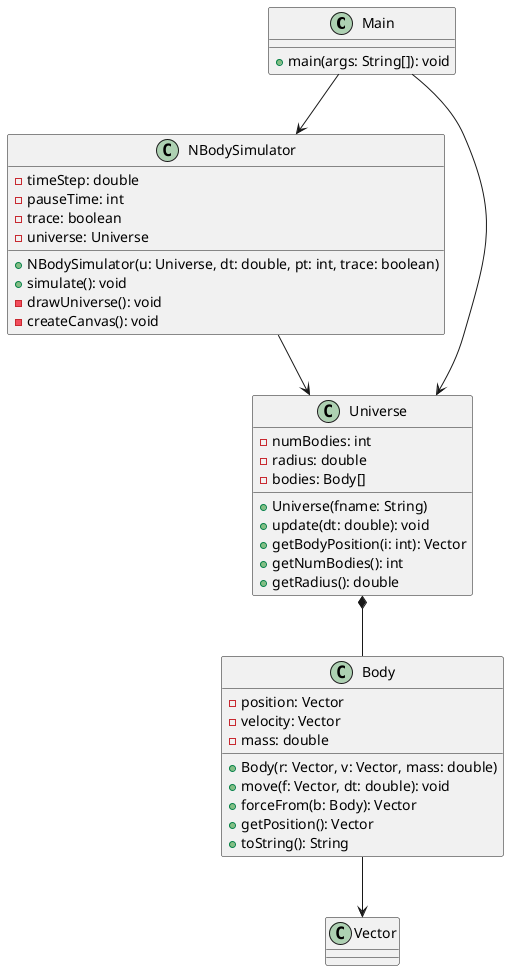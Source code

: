 @startuml
class Main {
  + main(args: String[]): void
}

class NBodySimulator {
  - timeStep: double
  - pauseTime: int
  - trace: boolean
  - universe: Universe
  + NBodySimulator(u: Universe, dt: double, pt: int, trace: boolean)
  + simulate(): void
  - drawUniverse(): void
  - createCanvas(): void
}

class Universe {
  - numBodies: int
  - radius: double
  - bodies: Body[]
  + Universe(fname: String)
  + update(dt: double): void
  + getBodyPosition(i: int): Vector
  + getNumBodies(): int
  + getRadius(): double
}

class Body {
  - position: Vector
  - velocity: Vector
  - mass: double
  + Body(r: Vector, v: Vector, mass: double)
  + move(f: Vector, dt: double): void
  + forceFrom(b: Body): Vector
  + getPosition(): Vector
  + toString(): String
}

Main --> Universe
Main --> NBodySimulator
NBodySimulator --> Universe
Universe *-- Body
Body --> Vector
@enduml
